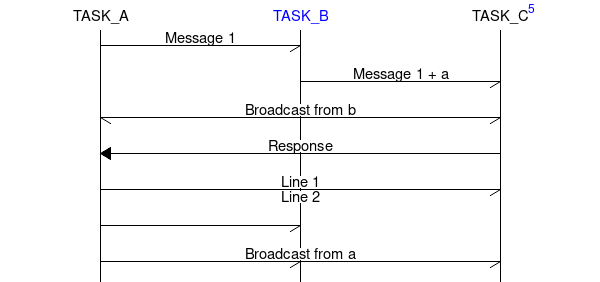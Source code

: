 # testinput3.msc : Sample msc input file
#
# This file is PUBLIC DOMAIN and may be freely reproduced,  distributed,
# transmitted, used, modified, built upon, or otherwise exploited by
# anyone for any purpose, commercial or non-commercial, and in any way,
# including by methods that have not yet been invented or conceived.
#
# This file is provided "AS IS" WITHOUT WARRANTY OF ANY KIND, EITHER
# EXPRESSED OR IMPLIED, INCLUDING, BUT NOT LIMITED TO, THE IMPLIED
# WARRANTIES OF MERCHANTABILITY AND FITNESS FOR A PARTICULAR PURPOSE.
#

msc {
  a [label="TASK_A"],
  "b" [label = "TASK_B", URL="www.dilbert.com"],
  c [label = "TASK_C", ID="5", IDURL="www.slashdot.org"] ;

  a->b [ label = "Message 1" ] ;
  b->c [ label = "Message 1 + a" ] ;
  b->* [ label = "Broadcast from b" ] ;
  a<=c [ label = "Response" ] ;
  a->c [ label = "Line 1\nLine 2" ] ;
  a->b ;
  *<-a [ label = "Broadcast from a" ] ;
}

